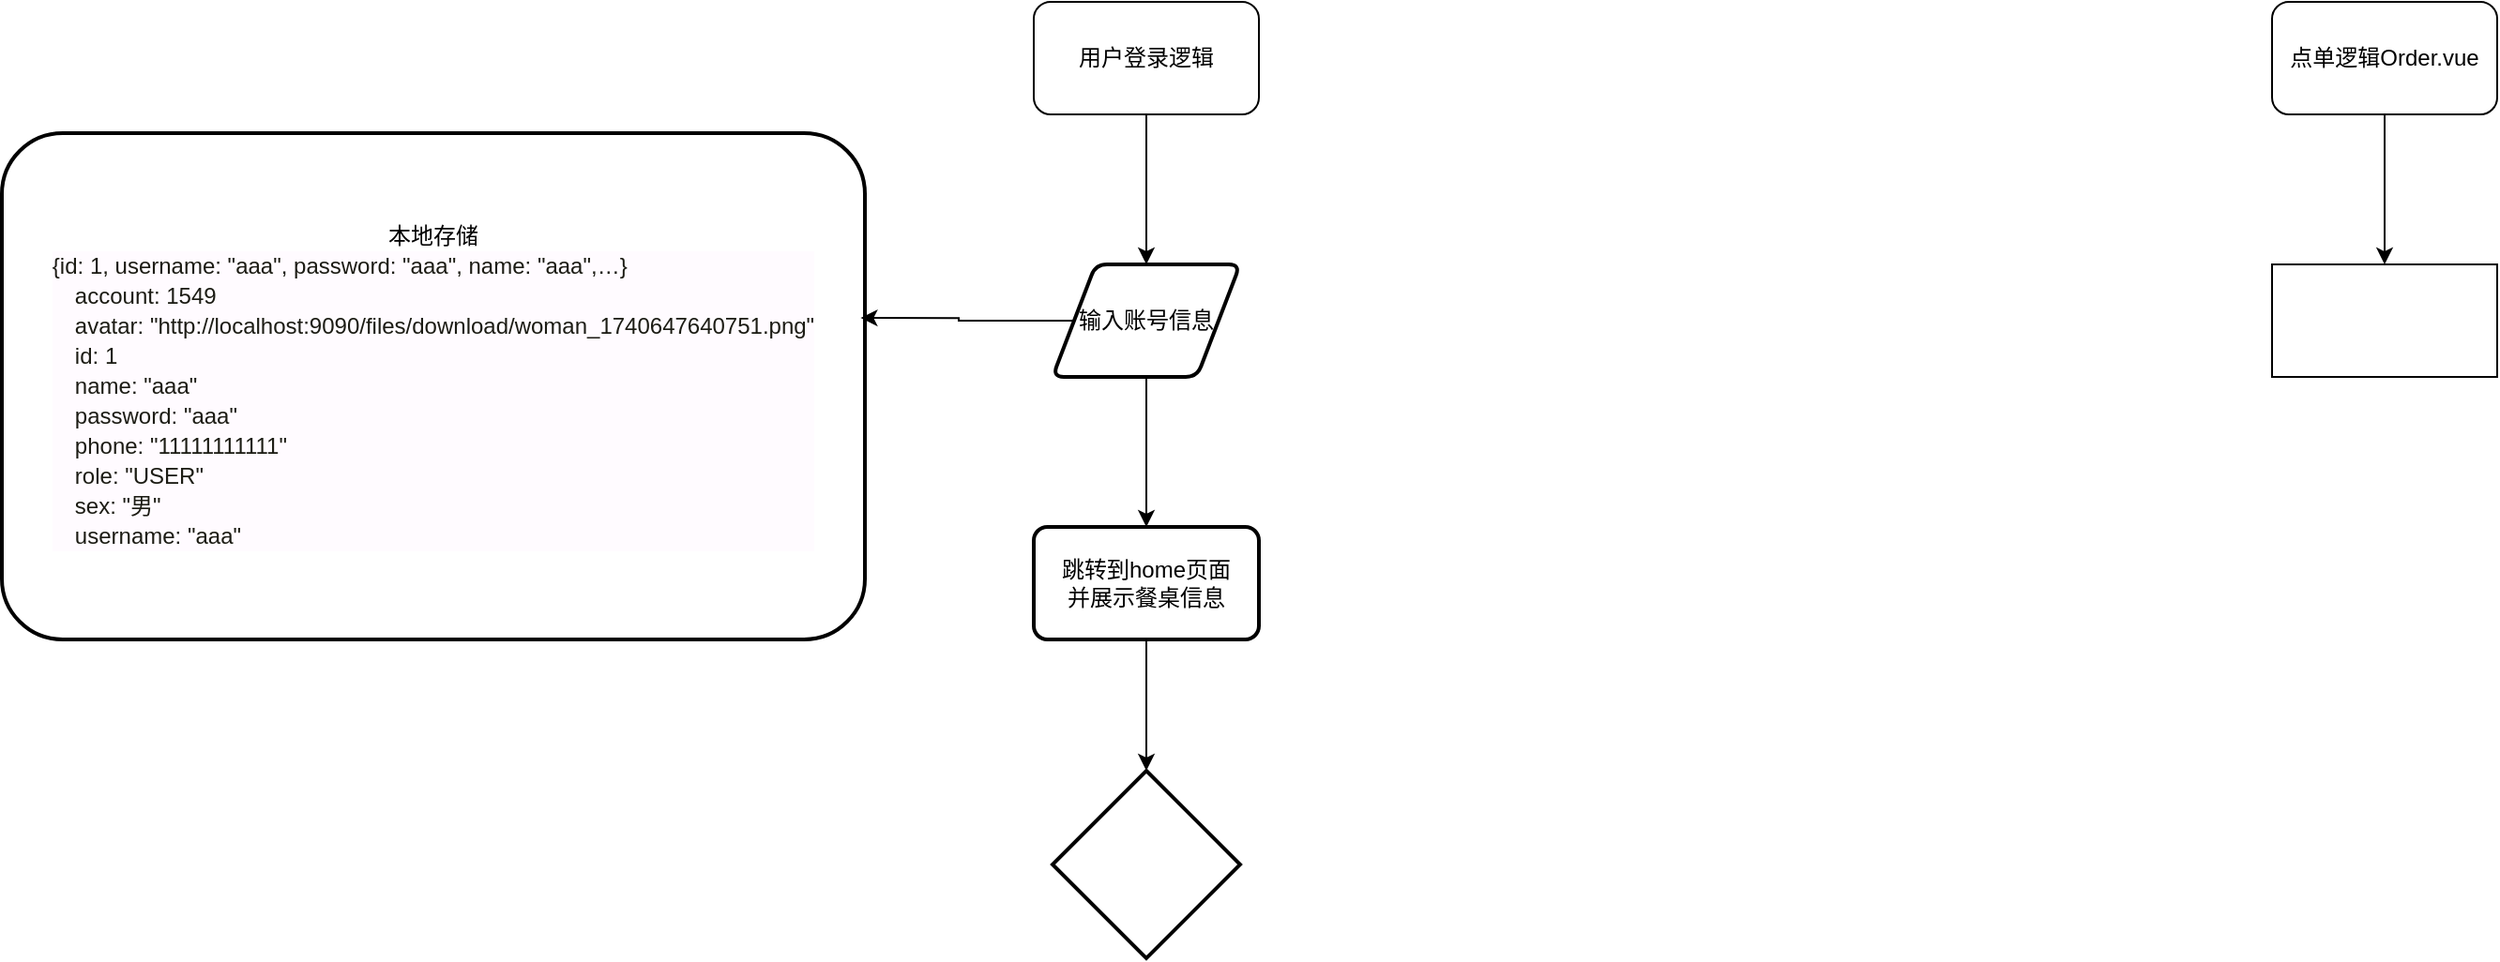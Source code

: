 <mxfile version="26.1.1">
  <diagram name="Page-1" id="74e2e168-ea6b-b213-b513-2b3c1d86103e">
    <mxGraphModel dx="2561" dy="652" grid="1" gridSize="10" guides="1" tooltips="1" connect="1" arrows="1" fold="1" page="1" pageScale="1" pageWidth="1100" pageHeight="850" background="none" math="0" shadow="0">
      <root>
        <mxCell id="0" />
        <mxCell id="1" parent="0" />
        <mxCell id="FXvvX26UyNrnhAL5f0EQ-3" value="" style="edgeStyle=orthogonalEdgeStyle;rounded=0;orthogonalLoop=1;jettySize=auto;html=1;" edge="1" parent="1" source="FXvvX26UyNrnhAL5f0EQ-1">
          <mxGeometry relative="1" as="geometry">
            <mxPoint x="980" y="270" as="targetPoint" />
          </mxGeometry>
        </mxCell>
        <mxCell id="FXvvX26UyNrnhAL5f0EQ-1" value="点单逻辑Order.vue" style="rounded=1;whiteSpace=wrap;html=1;" vertex="1" parent="1">
          <mxGeometry x="920" y="130" width="120" height="60" as="geometry" />
        </mxCell>
        <mxCell id="FXvvX26UyNrnhAL5f0EQ-4" value="" style="rounded=0;whiteSpace=wrap;html=1;" vertex="1" parent="1">
          <mxGeometry x="920" y="270" width="120" height="60" as="geometry" />
        </mxCell>
        <mxCell id="FXvvX26UyNrnhAL5f0EQ-9" value="" style="edgeStyle=orthogonalEdgeStyle;rounded=0;orthogonalLoop=1;jettySize=auto;html=1;entryX=0.5;entryY=0;entryDx=0;entryDy=0;" edge="1" parent="1" source="FXvvX26UyNrnhAL5f0EQ-5" target="FXvvX26UyNrnhAL5f0EQ-10">
          <mxGeometry relative="1" as="geometry">
            <mxPoint x="160" y="270" as="targetPoint" />
          </mxGeometry>
        </mxCell>
        <mxCell id="FXvvX26UyNrnhAL5f0EQ-5" value="用户登录逻辑" style="rounded=1;whiteSpace=wrap;html=1;" vertex="1" parent="1">
          <mxGeometry x="260" y="130" width="120" height="60" as="geometry" />
        </mxCell>
        <mxCell id="FXvvX26UyNrnhAL5f0EQ-18" value="" style="edgeStyle=orthogonalEdgeStyle;rounded=0;orthogonalLoop=1;jettySize=auto;html=1;" edge="1" parent="1" source="FXvvX26UyNrnhAL5f0EQ-10" target="FXvvX26UyNrnhAL5f0EQ-17">
          <mxGeometry relative="1" as="geometry" />
        </mxCell>
        <mxCell id="FXvvX26UyNrnhAL5f0EQ-10" value="输入账号信息" style="shape=parallelogram;html=1;strokeWidth=2;perimeter=parallelogramPerimeter;whiteSpace=wrap;rounded=1;arcSize=12;size=0.23;" vertex="1" parent="1">
          <mxGeometry x="270" y="270" width="100" height="60" as="geometry" />
        </mxCell>
        <mxCell id="FXvvX26UyNrnhAL5f0EQ-11" value="本地存储&lt;div&gt;&lt;ol style=&quot;box-sizing: border-box; min-width: 0px; min-height: 0px; font-family: var(--source-code-font-family); white-space-collapse: preserve; padding: 0px; margin: 0px; z-index: 0; position: relative; color: rgb(28, 28, 20); display: flex; flex-direction: column; list-style-type: none; text-align: start; background-color: rgb(255, 251, 255);&quot; tabindex=&quot;-1&quot; role=&quot;tree&quot; class=&quot;tree-outline hide-selection-when-blurred source-code object-properties-section&quot;&gt;&lt;li style=&quot;box-sizing: border-box; min-width: 0px; min-height: 16px; display: flex; flex-direction: row; text-overflow: ellipsis; white-space: nowrap; position: relative; align-items: center; user-select: text;&quot; aria-expanded=&quot;true&quot; class=&quot;parent object-properties-section-root-element expanded&quot; role=&quot;treeitem&quot; title=&quot;&quot;&gt;&lt;span style=&quot;box-sizing: border-box; min-width: 0px; min-height: 0px;&quot; tabindex=&quot;-1&quot;&gt;{id: 1, username: &quot;aaa&quot;, password: &quot;aaa&quot;, name: &quot;aaa&quot;,…}&lt;/span&gt;&lt;/li&gt;&lt;ol style=&quot;box-sizing: border-box; min-width: 0px; min-height: 0px; list-style-type: none; padding-left: 12px;&quot; role=&quot;group&quot; class=&quot;children expanded&quot;&gt;&lt;li style=&quot;box-sizing: border-box; min-width: 0px; min-height: 16px; text-overflow: ellipsis; white-space: nowrap; position: relative; display: flex; align-items: center; user-select: text;&quot; data-object-property-name-for-test=&quot;account&quot; role=&quot;treeitem&quot;&gt;&lt;span style=&quot;box-sizing: border-box; min-width: 0px; min-height: 0px; overflow: hidden; line-height: 16px; display: flex;&quot; class=&quot;name-and-value&quot;&gt;&lt;span style=&quot;box-sizing: border-box; min-width: 0px; min-height: 0px; color: var(--sys-color-token-tag); flex-shrink: 0;&quot; title=&quot;account&quot; class=&quot;name&quot;&gt;account&lt;/span&gt;&lt;span style=&quot;box-sizing: border-box; min-width: 0px; min-height: 0px; white-space-collapse: preserve; flex-shrink: 0;&quot; class=&quot;separator&quot;&gt;: &lt;/span&gt;&lt;span style=&quot;box-sizing: border-box; min-width: 0px; min-height: 0px; color: var(--sys-color-token-attribute-value);&quot; title=&quot;1549&quot; class=&quot;object-value-number value&quot;&gt;1549&lt;/span&gt;&lt;/span&gt;&lt;/li&gt;&lt;li style=&quot;box-sizing: border-box; min-width: 0px; min-height: 16px; text-overflow: ellipsis; white-space: nowrap; position: relative; display: flex; align-items: center; user-select: text;&quot; data-object-property-name-for-test=&quot;avatar&quot; role=&quot;treeitem&quot;&gt;&lt;div style=&quot;box-sizing: border-box; min-width: 0px; min-height: 0px; position: absolute; inset: 0px; z-index: -1; margin-left: -10000px; background-color: var(--sys-color-state-hover-on-subtle);&quot; class=&quot;selection fill&quot;&gt;&lt;/div&gt;&lt;span style=&quot;box-sizing: border-box; min-width: 0px; min-height: 0px; overflow: hidden; line-height: 16px; display: flex;&quot; class=&quot;name-and-value&quot;&gt;&lt;span style=&quot;box-sizing: border-box; min-width: 0px; min-height: 0px; color: var(--sys-color-token-tag); flex-shrink: 0;&quot; title=&quot;avatar&quot; class=&quot;name&quot;&gt;avatar&lt;/span&gt;&lt;span style=&quot;box-sizing: border-box; min-width: 0px; min-height: 0px; white-space-collapse: preserve; flex-shrink: 0;&quot; class=&quot;separator&quot;&gt;: &lt;/span&gt;&lt;span style=&quot;box-sizing: border-box; min-width: 0px; min-height: 0px; white-space-collapse: preserve; unicode-bidi: -webkit-isolate; color: var(--sys-color-token-property-special);&quot; title=&quot;http://localhost:9090/files/download/woman_1740647640751.png&quot; class=&quot;object-value-string value&quot;&gt;&quot;http://localhost:9090/files/download/woman_1740647640751.png&quot;&lt;/span&gt;&lt;/span&gt;&lt;/li&gt;&lt;li style=&quot;box-sizing: border-box; min-width: 0px; min-height: 16px; text-overflow: ellipsis; white-space: nowrap; position: relative; display: flex; align-items: center; user-select: text;&quot; data-object-property-name-for-test=&quot;id&quot; role=&quot;treeitem&quot;&gt;&lt;span style=&quot;box-sizing: border-box; min-width: 0px; min-height: 0px; overflow: hidden; line-height: 16px; display: flex;&quot; class=&quot;name-and-value&quot;&gt;&lt;span style=&quot;box-sizing: border-box; min-width: 0px; min-height: 0px; color: var(--sys-color-token-tag); flex-shrink: 0;&quot; title=&quot;id&quot; class=&quot;name&quot;&gt;id&lt;/span&gt;&lt;span style=&quot;box-sizing: border-box; min-width: 0px; min-height: 0px; white-space-collapse: preserve; flex-shrink: 0;&quot; class=&quot;separator&quot;&gt;: &lt;/span&gt;&lt;span style=&quot;box-sizing: border-box; min-width: 0px; min-height: 0px; color: var(--sys-color-token-attribute-value);&quot; title=&quot;1&quot; class=&quot;object-value-number value&quot;&gt;1&lt;/span&gt;&lt;/span&gt;&lt;/li&gt;&lt;li style=&quot;box-sizing: border-box; min-width: 0px; min-height: 16px; text-overflow: ellipsis; white-space: nowrap; position: relative; display: flex; align-items: center; user-select: text;&quot; class=&quot;&quot; data-object-property-name-for-test=&quot;name&quot; role=&quot;treeitem&quot;&gt;&lt;span style=&quot;box-sizing: border-box; min-width: 0px; min-height: 0px; overflow: hidden; line-height: 16px; display: flex;&quot; class=&quot;name-and-value&quot;&gt;&lt;span style=&quot;box-sizing: border-box; min-width: 0px; min-height: 0px; color: var(--sys-color-token-tag); flex-shrink: 0;&quot; title=&quot;name&quot; class=&quot;name&quot;&gt;name&lt;/span&gt;&lt;span style=&quot;box-sizing: border-box; min-width: 0px; min-height: 0px; white-space-collapse: preserve; flex-shrink: 0;&quot; class=&quot;separator&quot;&gt;: &lt;/span&gt;&lt;span style=&quot;box-sizing: border-box; min-width: 0px; min-height: 0px; white-space-collapse: preserve; unicode-bidi: -webkit-isolate; color: var(--sys-color-token-property-special);&quot; title=&quot;aaa&quot; class=&quot;object-value-string value&quot;&gt;&quot;aaa&quot;&lt;/span&gt;&lt;/span&gt;&lt;/li&gt;&lt;li style=&quot;box-sizing: border-box; min-width: 0px; min-height: 16px; text-overflow: ellipsis; white-space: nowrap; position: relative; display: flex; align-items: center; user-select: text;&quot; data-object-property-name-for-test=&quot;password&quot; role=&quot;treeitem&quot;&gt;&lt;span style=&quot;box-sizing: border-box; min-width: 0px; min-height: 0px; overflow: hidden; line-height: 16px; display: flex;&quot; class=&quot;name-and-value&quot;&gt;&lt;span style=&quot;box-sizing: border-box; min-width: 0px; min-height: 0px; color: var(--sys-color-token-tag); flex-shrink: 0;&quot; title=&quot;password&quot; class=&quot;name&quot;&gt;password&lt;/span&gt;&lt;span style=&quot;box-sizing: border-box; min-width: 0px; min-height: 0px; white-space-collapse: preserve; flex-shrink: 0;&quot; class=&quot;separator&quot;&gt;: &lt;/span&gt;&lt;span style=&quot;box-sizing: border-box; min-width: 0px; min-height: 0px; white-space-collapse: preserve; unicode-bidi: -webkit-isolate; color: var(--sys-color-token-property-special);&quot; title=&quot;aaa&quot; class=&quot;object-value-string value&quot;&gt;&quot;aaa&quot;&lt;/span&gt;&lt;/span&gt;&lt;/li&gt;&lt;li style=&quot;box-sizing: border-box; min-width: 0px; min-height: 16px; text-overflow: ellipsis; white-space: nowrap; position: relative; display: flex; align-items: center; user-select: text;&quot; data-object-property-name-for-test=&quot;phone&quot; role=&quot;treeitem&quot;&gt;&lt;span style=&quot;box-sizing: border-box; min-width: 0px; min-height: 0px; overflow: hidden; line-height: 16px; display: flex;&quot; class=&quot;name-and-value&quot;&gt;&lt;span style=&quot;box-sizing: border-box; min-width: 0px; min-height: 0px; color: var(--sys-color-token-tag); flex-shrink: 0;&quot; title=&quot;phone&quot; class=&quot;name&quot;&gt;phone&lt;/span&gt;&lt;span style=&quot;box-sizing: border-box; min-width: 0px; min-height: 0px; white-space-collapse: preserve; flex-shrink: 0;&quot; class=&quot;separator&quot;&gt;: &lt;/span&gt;&lt;span style=&quot;box-sizing: border-box; min-width: 0px; min-height: 0px; white-space-collapse: preserve; unicode-bidi: -webkit-isolate; color: var(--sys-color-token-property-special);&quot; title=&quot;11111111111&quot; class=&quot;object-value-string value&quot;&gt;&quot;11111111111&quot;&lt;/span&gt;&lt;/span&gt;&lt;/li&gt;&lt;li style=&quot;box-sizing: border-box; min-width: 0px; min-height: 16px; text-overflow: ellipsis; white-space: nowrap; position: relative; display: flex; align-items: center; user-select: text;&quot; data-object-property-name-for-test=&quot;role&quot; role=&quot;treeitem&quot;&gt;&lt;span style=&quot;box-sizing: border-box; min-width: 0px; min-height: 0px; overflow: hidden; line-height: 16px; display: flex;&quot; class=&quot;name-and-value&quot;&gt;&lt;span style=&quot;box-sizing: border-box; min-width: 0px; min-height: 0px; color: var(--sys-color-token-tag); flex-shrink: 0;&quot; title=&quot;role&quot; class=&quot;name&quot;&gt;role&lt;/span&gt;&lt;span style=&quot;box-sizing: border-box; min-width: 0px; min-height: 0px; white-space-collapse: preserve; flex-shrink: 0;&quot; class=&quot;separator&quot;&gt;: &lt;/span&gt;&lt;span style=&quot;box-sizing: border-box; min-width: 0px; min-height: 0px; white-space-collapse: preserve; unicode-bidi: -webkit-isolate; color: var(--sys-color-token-property-special);&quot; title=&quot;USER&quot; class=&quot;object-value-string value&quot;&gt;&quot;USER&quot;&lt;/span&gt;&lt;/span&gt;&lt;/li&gt;&lt;li style=&quot;box-sizing: border-box; min-width: 0px; min-height: 16px; text-overflow: ellipsis; white-space: nowrap; position: relative; display: flex; align-items: center; user-select: text;&quot; data-object-property-name-for-test=&quot;sex&quot; role=&quot;treeitem&quot;&gt;&lt;span style=&quot;box-sizing: border-box; min-width: 0px; min-height: 0px; overflow: hidden; line-height: 16px; display: flex;&quot; class=&quot;name-and-value&quot;&gt;&lt;span style=&quot;box-sizing: border-box; min-width: 0px; min-height: 0px; color: var(--sys-color-token-tag); flex-shrink: 0;&quot; title=&quot;sex&quot; class=&quot;name&quot;&gt;sex&lt;/span&gt;&lt;span style=&quot;box-sizing: border-box; min-width: 0px; min-height: 0px; white-space-collapse: preserve; flex-shrink: 0;&quot; class=&quot;separator&quot;&gt;: &lt;/span&gt;&lt;span style=&quot;box-sizing: border-box; min-width: 0px; min-height: 0px; white-space-collapse: preserve; unicode-bidi: -webkit-isolate; color: var(--sys-color-token-property-special);&quot; title=&quot;男&quot; class=&quot;object-value-string value&quot;&gt;&quot;男&quot;&lt;/span&gt;&lt;/span&gt;&lt;/li&gt;&lt;li style=&quot;box-sizing: border-box; min-width: 0px; min-height: 16px; outline-width: 0px; text-overflow: ellipsis; white-space: nowrap; position: relative; display: flex; align-items: center; user-select: text;&quot; aria-selected=&quot;true&quot; class=&quot;selected&quot; tabindex=&quot;0&quot; data-object-property-name-for-test=&quot;username&quot; role=&quot;treeitem&quot;&gt;&lt;span style=&quot;box-sizing: border-box; min-width: 0px; min-height: 0px; overflow: hidden; line-height: 16px; display: flex;&quot; class=&quot;name-and-value&quot;&gt;&lt;span style=&quot;box-sizing: border-box; min-width: 0px; min-height: 0px; color: var(--sys-color-token-tag); flex-shrink: 0;&quot; title=&quot;username&quot; class=&quot;name&quot;&gt;username&lt;/span&gt;&lt;span style=&quot;box-sizing: border-box; min-width: 0px; min-height: 0px; white-space-collapse: preserve; flex-shrink: 0;&quot; class=&quot;separator&quot;&gt;: &lt;/span&gt;&lt;span style=&quot;box-sizing: border-box; min-width: 0px; min-height: 0px; white-space-collapse: preserve; unicode-bidi: -webkit-isolate; color: var(--sys-color-token-property-special);&quot; title=&quot;aaa&quot; class=&quot;object-value-string value&quot;&gt;&quot;aaa&quot;&lt;/span&gt;&lt;/span&gt;&lt;/li&gt;&lt;/ol&gt;&lt;/ol&gt;&lt;/div&gt;" style="whiteSpace=wrap;html=1;strokeWidth=2;rounded=1;arcSize=12;" vertex="1" parent="1">
          <mxGeometry x="-290" y="200" width="460" height="270" as="geometry" />
        </mxCell>
        <mxCell id="FXvvX26UyNrnhAL5f0EQ-15" style="edgeStyle=orthogonalEdgeStyle;rounded=0;orthogonalLoop=1;jettySize=auto;html=1;exitX=0;exitY=0.5;exitDx=0;exitDy=0;entryX=0.995;entryY=0.365;entryDx=0;entryDy=0;entryPerimeter=0;" edge="1" parent="1" source="FXvvX26UyNrnhAL5f0EQ-10" target="FXvvX26UyNrnhAL5f0EQ-11">
          <mxGeometry relative="1" as="geometry" />
        </mxCell>
        <mxCell id="FXvvX26UyNrnhAL5f0EQ-17" value="跳转到home页面&lt;div&gt;并展示餐桌信息&lt;/div&gt;" style="whiteSpace=wrap;html=1;strokeWidth=2;rounded=1;arcSize=12;" vertex="1" parent="1">
          <mxGeometry x="260" y="410" width="120" height="60" as="geometry" />
        </mxCell>
        <mxCell id="FXvvX26UyNrnhAL5f0EQ-19" value="" style="strokeWidth=2;html=1;shape=mxgraph.flowchart.decision;whiteSpace=wrap;" vertex="1" parent="1">
          <mxGeometry x="270" y="540" width="100" height="100" as="geometry" />
        </mxCell>
        <mxCell id="FXvvX26UyNrnhAL5f0EQ-20" style="edgeStyle=orthogonalEdgeStyle;rounded=0;orthogonalLoop=1;jettySize=auto;html=1;exitX=0.5;exitY=1;exitDx=0;exitDy=0;entryX=0.5;entryY=0;entryDx=0;entryDy=0;entryPerimeter=0;" edge="1" parent="1" source="FXvvX26UyNrnhAL5f0EQ-17" target="FXvvX26UyNrnhAL5f0EQ-19">
          <mxGeometry relative="1" as="geometry" />
        </mxCell>
      </root>
    </mxGraphModel>
  </diagram>
</mxfile>

